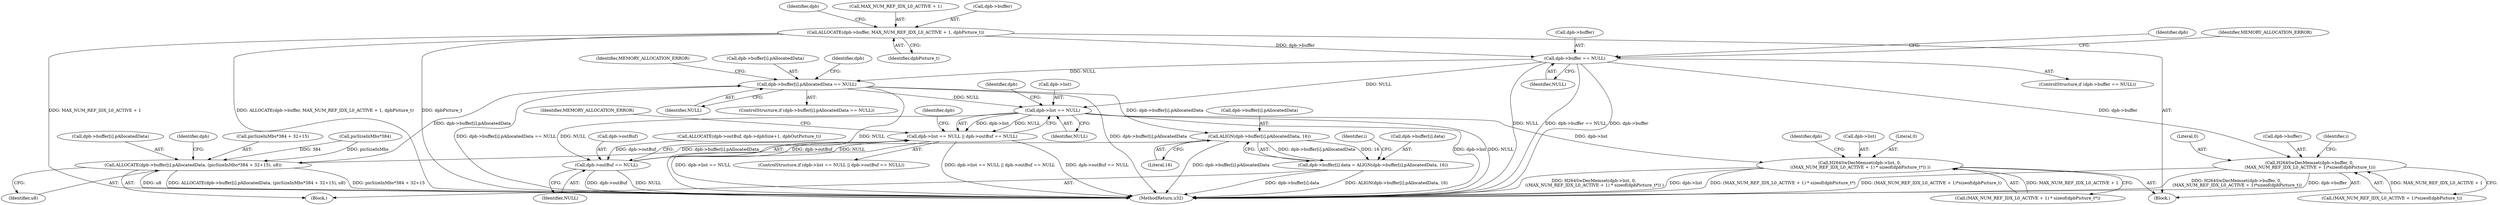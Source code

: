 digraph "0_Android_590d1729883f700ab905cdc9ad850f3ddd7e1f56@pointer" {
"1000206" [label="(Call,dpb->buffer == NULL)"];
"1000197" [label="(Call,ALLOCATE(dpb->buffer, MAX_NUM_REF_IDX_L0_ACTIVE + 1, dpbPicture_t))"];
"1000213" [label="(Call,H264SwDecMemset(dpb->buffer, 0,\n (MAX_NUM_REF_IDX_L0_ACTIVE + 1)*sizeof(dpbPicture_t)))"];
"1000255" [label="(Call,dpb->buffer[i].pAllocatedData == NULL)"];
"1000274" [label="(Call,ALIGN(dpb->buffer[i].pAllocatedData, 16))"];
"1000238" [label="(Call,ALLOCATE(dpb->buffer[i].pAllocatedData, (picSizeInMbs*384 + 32+15), u8))"];
"1000266" [label="(Call,dpb->buffer[i].data = ALIGN(dpb->buffer[i].pAllocatedData, 16))"];
"1000295" [label="(Call,dpb->list == NULL)"];
"1000294" [label="(Call,dpb->list == NULL || dpb->outBuf == NULL)"];
"1000300" [label="(Call,dpb->outBuf == NULL)"];
"1000307" [label="(Call,H264SwDecMemset(dpb->list, 0,\n ((MAX_NUM_REF_IDX_L0_ACTIVE + 1) * sizeof(dpbPicture_t*)) ))"];
"1000306" [label="(Identifier,MEMORY_ALLOCATION_ERROR)"];
"1000283" [label="(Call,ALLOCATE(dpb->outBuf, dpb->dpbSize+1, dpbOutPicture_t))"];
"1000301" [label="(Call,dpb->outBuf)"];
"1000206" [label="(Call,dpb->buffer == NULL)"];
"1000204" [label="(Identifier,dpbPicture_t)"];
"1000208" [label="(Identifier,dpb)"];
"1000236" [label="(Identifier,i)"];
"1000247" [label="(Call,picSizeInMbs*384)"];
"1000294" [label="(Call,dpb->list == NULL || dpb->outBuf == NULL)"];
"1000282" [label="(Literal,16)"];
"1000329" [label="(MethodReturn,u32)"];
"1000296" [label="(Call,dpb->list)"];
"1000255" [label="(Call,dpb->buffer[i].pAllocatedData == NULL)"];
"1000239" [label="(Call,dpb->buffer[i].pAllocatedData)"];
"1000201" [label="(Call,MAX_NUM_REF_IDX_L0_ACTIVE + 1)"];
"1000270" [label="(Identifier,dpb)"];
"1000218" [label="(Call,(MAX_NUM_REF_IDX_L0_ACTIVE + 1)*sizeof(dpbPicture_t))"];
"1000274" [label="(Call,ALIGN(dpb->buffer[i].pAllocatedData, 16))"];
"1000299" [label="(Identifier,NULL)"];
"1000265" [label="(Identifier,MEMORY_ALLOCATION_ERROR)"];
"1000266" [label="(Call,dpb->buffer[i].data = ALIGN(dpb->buffer[i].pAllocatedData, 16))"];
"1000308" [label="(Call,dpb->list)"];
"1000198" [label="(Call,dpb->buffer)"];
"1000215" [label="(Identifier,dpb)"];
"1000238" [label="(Call,ALLOCATE(dpb->buffer[i].pAllocatedData, (picSizeInMbs*384 + 32+15), u8))"];
"1000259" [label="(Identifier,dpb)"];
"1000263" [label="(Identifier,NULL)"];
"1000304" [label="(Identifier,NULL)"];
"1000205" [label="(ControlStructure,if (dpb->buffer == NULL))"];
"1000111" [label="(Block,)"];
"1000214" [label="(Call,dpb->buffer)"];
"1000212" [label="(Identifier,MEMORY_ALLOCATION_ERROR)"];
"1000253" [label="(Identifier,u8)"];
"1000197" [label="(Call,ALLOCATE(dpb->buffer, MAX_NUM_REF_IDX_L0_ACTIVE + 1, dpbPicture_t))"];
"1000307" [label="(Call,H264SwDecMemset(dpb->list, 0,\n ((MAX_NUM_REF_IDX_L0_ACTIVE + 1) * sizeof(dpbPicture_t*)) ))"];
"1000210" [label="(Identifier,NULL)"];
"1000312" [label="(Call,(MAX_NUM_REF_IDX_L0_ACTIVE + 1) * sizeof(dpbPicture_t*))"];
"1000237" [label="(Block,)"];
"1000311" [label="(Literal,0)"];
"1000256" [label="(Call,dpb->buffer[i].pAllocatedData)"];
"1000226" [label="(Identifier,i)"];
"1000275" [label="(Call,dpb->buffer[i].pAllocatedData)"];
"1000267" [label="(Call,dpb->buffer[i].data)"];
"1000217" [label="(Literal,0)"];
"1000213" [label="(Call,H264SwDecMemset(dpb->buffer, 0,\n (MAX_NUM_REF_IDX_L0_ACTIVE + 1)*sizeof(dpbPicture_t)))"];
"1000320" [label="(Identifier,dpb)"];
"1000302" [label="(Identifier,dpb)"];
"1000246" [label="(Call,picSizeInMbs*384 + 32+15)"];
"1000254" [label="(ControlStructure,if (dpb->buffer[i].pAllocatedData == NULL))"];
"1000300" [label="(Call,dpb->outBuf == NULL)"];
"1000295" [label="(Call,dpb->list == NULL)"];
"1000293" [label="(ControlStructure,if (dpb->list == NULL || dpb->outBuf == NULL))"];
"1000309" [label="(Identifier,dpb)"];
"1000207" [label="(Call,dpb->buffer)"];
"1000206" -> "1000205"  [label="AST: "];
"1000206" -> "1000210"  [label="CFG: "];
"1000207" -> "1000206"  [label="AST: "];
"1000210" -> "1000206"  [label="AST: "];
"1000212" -> "1000206"  [label="CFG: "];
"1000215" -> "1000206"  [label="CFG: "];
"1000206" -> "1000329"  [label="DDG: NULL"];
"1000206" -> "1000329"  [label="DDG: dpb->buffer == NULL"];
"1000206" -> "1000329"  [label="DDG: dpb->buffer"];
"1000197" -> "1000206"  [label="DDG: dpb->buffer"];
"1000206" -> "1000213"  [label="DDG: dpb->buffer"];
"1000206" -> "1000255"  [label="DDG: NULL"];
"1000206" -> "1000295"  [label="DDG: NULL"];
"1000197" -> "1000111"  [label="AST: "];
"1000197" -> "1000204"  [label="CFG: "];
"1000198" -> "1000197"  [label="AST: "];
"1000201" -> "1000197"  [label="AST: "];
"1000204" -> "1000197"  [label="AST: "];
"1000208" -> "1000197"  [label="CFG: "];
"1000197" -> "1000329"  [label="DDG: MAX_NUM_REF_IDX_L0_ACTIVE + 1"];
"1000197" -> "1000329"  [label="DDG: ALLOCATE(dpb->buffer, MAX_NUM_REF_IDX_L0_ACTIVE + 1, dpbPicture_t)"];
"1000197" -> "1000329"  [label="DDG: dpbPicture_t"];
"1000213" -> "1000111"  [label="AST: "];
"1000213" -> "1000218"  [label="CFG: "];
"1000214" -> "1000213"  [label="AST: "];
"1000217" -> "1000213"  [label="AST: "];
"1000218" -> "1000213"  [label="AST: "];
"1000226" -> "1000213"  [label="CFG: "];
"1000213" -> "1000329"  [label="DDG: dpb->buffer"];
"1000213" -> "1000329"  [label="DDG: (MAX_NUM_REF_IDX_L0_ACTIVE + 1)*sizeof(dpbPicture_t)"];
"1000213" -> "1000329"  [label="DDG: H264SwDecMemset(dpb->buffer, 0,\n (MAX_NUM_REF_IDX_L0_ACTIVE + 1)*sizeof(dpbPicture_t))"];
"1000218" -> "1000213"  [label="DDG: MAX_NUM_REF_IDX_L0_ACTIVE + 1"];
"1000255" -> "1000254"  [label="AST: "];
"1000255" -> "1000263"  [label="CFG: "];
"1000256" -> "1000255"  [label="AST: "];
"1000263" -> "1000255"  [label="AST: "];
"1000265" -> "1000255"  [label="CFG: "];
"1000270" -> "1000255"  [label="CFG: "];
"1000255" -> "1000329"  [label="DDG: dpb->buffer[i].pAllocatedData == NULL"];
"1000255" -> "1000329"  [label="DDG: NULL"];
"1000255" -> "1000329"  [label="DDG: dpb->buffer[i].pAllocatedData"];
"1000238" -> "1000255"  [label="DDG: dpb->buffer[i].pAllocatedData"];
"1000255" -> "1000274"  [label="DDG: dpb->buffer[i].pAllocatedData"];
"1000255" -> "1000295"  [label="DDG: NULL"];
"1000274" -> "1000266"  [label="AST: "];
"1000274" -> "1000282"  [label="CFG: "];
"1000275" -> "1000274"  [label="AST: "];
"1000282" -> "1000274"  [label="AST: "];
"1000266" -> "1000274"  [label="CFG: "];
"1000274" -> "1000329"  [label="DDG: dpb->buffer[i].pAllocatedData"];
"1000274" -> "1000238"  [label="DDG: dpb->buffer[i].pAllocatedData"];
"1000274" -> "1000266"  [label="DDG: dpb->buffer[i].pAllocatedData"];
"1000274" -> "1000266"  [label="DDG: 16"];
"1000238" -> "1000237"  [label="AST: "];
"1000238" -> "1000253"  [label="CFG: "];
"1000239" -> "1000238"  [label="AST: "];
"1000246" -> "1000238"  [label="AST: "];
"1000253" -> "1000238"  [label="AST: "];
"1000259" -> "1000238"  [label="CFG: "];
"1000238" -> "1000329"  [label="DDG: u8"];
"1000238" -> "1000329"  [label="DDG: ALLOCATE(dpb->buffer[i].pAllocatedData, (picSizeInMbs*384 + 32+15), u8)"];
"1000238" -> "1000329"  [label="DDG: picSizeInMbs*384 + 32+15"];
"1000247" -> "1000238"  [label="DDG: picSizeInMbs"];
"1000247" -> "1000238"  [label="DDG: 384"];
"1000266" -> "1000237"  [label="AST: "];
"1000267" -> "1000266"  [label="AST: "];
"1000236" -> "1000266"  [label="CFG: "];
"1000266" -> "1000329"  [label="DDG: dpb->buffer[i].data"];
"1000266" -> "1000329"  [label="DDG: ALIGN(dpb->buffer[i].pAllocatedData, 16)"];
"1000295" -> "1000294"  [label="AST: "];
"1000295" -> "1000299"  [label="CFG: "];
"1000296" -> "1000295"  [label="AST: "];
"1000299" -> "1000295"  [label="AST: "];
"1000302" -> "1000295"  [label="CFG: "];
"1000294" -> "1000295"  [label="CFG: "];
"1000295" -> "1000329"  [label="DDG: dpb->list"];
"1000295" -> "1000329"  [label="DDG: NULL"];
"1000295" -> "1000294"  [label="DDG: dpb->list"];
"1000295" -> "1000294"  [label="DDG: NULL"];
"1000295" -> "1000300"  [label="DDG: NULL"];
"1000295" -> "1000307"  [label="DDG: dpb->list"];
"1000294" -> "1000293"  [label="AST: "];
"1000294" -> "1000300"  [label="CFG: "];
"1000300" -> "1000294"  [label="AST: "];
"1000306" -> "1000294"  [label="CFG: "];
"1000309" -> "1000294"  [label="CFG: "];
"1000294" -> "1000329"  [label="DDG: dpb->list == NULL || dpb->outBuf == NULL"];
"1000294" -> "1000329"  [label="DDG: dpb->outBuf == NULL"];
"1000294" -> "1000329"  [label="DDG: dpb->list == NULL"];
"1000300" -> "1000294"  [label="DDG: dpb->outBuf"];
"1000300" -> "1000294"  [label="DDG: NULL"];
"1000300" -> "1000304"  [label="CFG: "];
"1000301" -> "1000300"  [label="AST: "];
"1000304" -> "1000300"  [label="AST: "];
"1000300" -> "1000329"  [label="DDG: NULL"];
"1000300" -> "1000329"  [label="DDG: dpb->outBuf"];
"1000283" -> "1000300"  [label="DDG: dpb->outBuf"];
"1000307" -> "1000111"  [label="AST: "];
"1000307" -> "1000312"  [label="CFG: "];
"1000308" -> "1000307"  [label="AST: "];
"1000311" -> "1000307"  [label="AST: "];
"1000312" -> "1000307"  [label="AST: "];
"1000320" -> "1000307"  [label="CFG: "];
"1000307" -> "1000329"  [label="DDG: (MAX_NUM_REF_IDX_L0_ACTIVE + 1) * sizeof(dpbPicture_t*)"];
"1000307" -> "1000329"  [label="DDG: H264SwDecMemset(dpb->list, 0,\n ((MAX_NUM_REF_IDX_L0_ACTIVE + 1) * sizeof(dpbPicture_t*)) )"];
"1000307" -> "1000329"  [label="DDG: dpb->list"];
"1000312" -> "1000307"  [label="DDG: MAX_NUM_REF_IDX_L0_ACTIVE + 1"];
}
